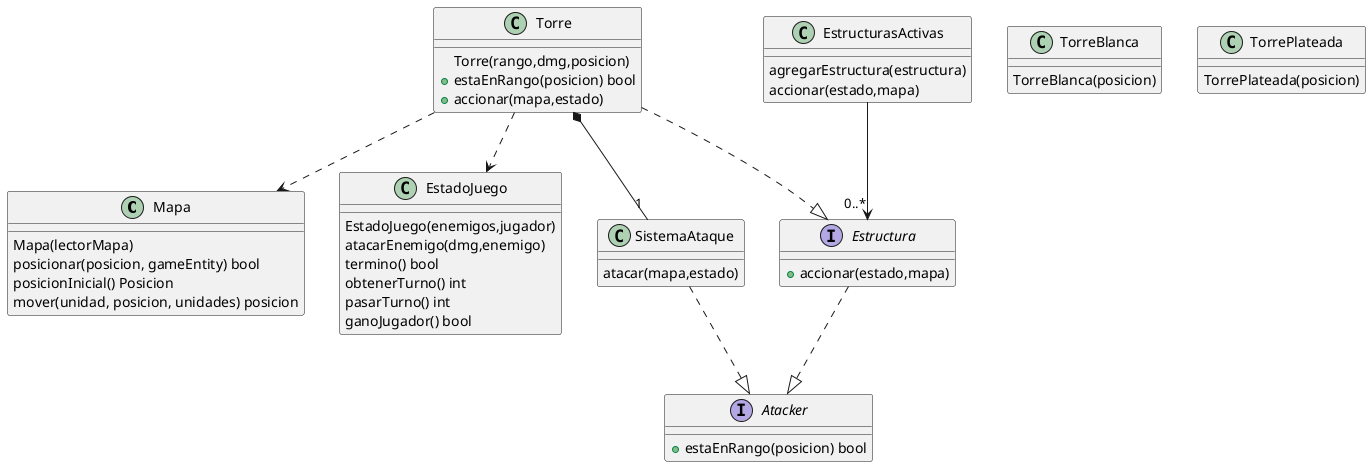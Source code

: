 @startuml

class Mapa{
    Mapa(lectorMapa)
    posicionar(posicion, gameEntity) bool
    posicionInicial() Posicion
    mover(unidad, posicion, unidades) posicion
}




class EstructurasActivas{
    agregarEstructura(estructura)
    accionar(estado,mapa)
}

class EstadoJuego{
     EstadoJuego(enemigos,jugador)
     atacarEnemigo(dmg,enemigo)
     termino() bool
     obtenerTurno() int
     pasarTurno() int
     ganoJugador() bool
}



interface Estructura{
     +accionar(estado,mapa)
}


interface Atacker{
    + estaEnRango(posicion) bool
}




EstructurasActivas--> "0..*" Estructura
Estructura ..|> Atacker 


class Torre{
   Torre(rango,dmg,posicion)
   + estaEnRango(posicion) bool
   + accionar(mapa,estado)
}


class TorreBlanca{
     TorreBlanca(posicion)
}


class TorrePlateada{
     TorrePlateada(posicion)
}

Torre ..|> Estructura


class SistemaAtaque{
    atacar(mapa,estado)
}

SistemaAtaque ..|> Atacker
Torre *-- "1" SistemaAtaque


Torre ..> Mapa
Torre ..> EstadoJuego



@enduml
